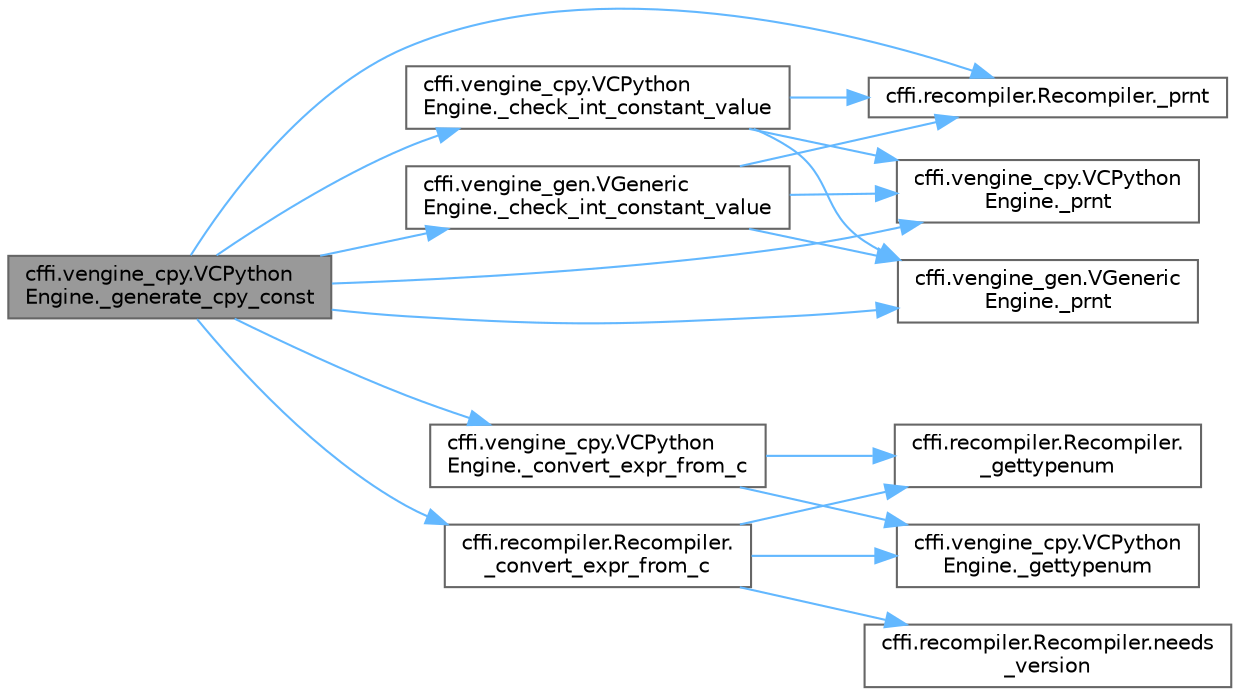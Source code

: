 digraph "cffi.vengine_cpy.VCPythonEngine._generate_cpy_const"
{
 // LATEX_PDF_SIZE
  bgcolor="transparent";
  edge [fontname=Helvetica,fontsize=10,labelfontname=Helvetica,labelfontsize=10];
  node [fontname=Helvetica,fontsize=10,shape=box,height=0.2,width=0.4];
  rankdir="LR";
  Node1 [id="Node000001",label="cffi.vengine_cpy.VCPython\lEngine._generate_cpy_const",height=0.2,width=0.4,color="gray40", fillcolor="grey60", style="filled", fontcolor="black",tooltip=" "];
  Node1 -> Node2 [id="edge1_Node000001_Node000002",color="steelblue1",style="solid",tooltip=" "];
  Node2 [id="Node000002",label="cffi.vengine_cpy.VCPython\lEngine._check_int_constant_value",height=0.2,width=0.4,color="grey40", fillcolor="white", style="filled",URL="$classcffi_1_1vengine__cpy_1_1_v_c_python_engine.html#abe739a793b6da11582b0f35837d5931b",tooltip=" "];
  Node2 -> Node3 [id="edge2_Node000002_Node000003",color="steelblue1",style="solid",tooltip=" "];
  Node3 [id="Node000003",label="cffi.recompiler.Recompiler._prnt",height=0.2,width=0.4,color="grey40", fillcolor="white", style="filled",URL="$classcffi_1_1recompiler_1_1_recompiler.html#a4bc51658c589b1d81508d620854349dc",tooltip=" "];
  Node2 -> Node4 [id="edge3_Node000002_Node000004",color="steelblue1",style="solid",tooltip=" "];
  Node4 [id="Node000004",label="cffi.vengine_cpy.VCPython\lEngine._prnt",height=0.2,width=0.4,color="grey40", fillcolor="white", style="filled",URL="$classcffi_1_1vengine__cpy_1_1_v_c_python_engine.html#a46a8527d09d4ffe9d0da0a8bc6c48510",tooltip=" "];
  Node2 -> Node5 [id="edge4_Node000002_Node000005",color="steelblue1",style="solid",tooltip=" "];
  Node5 [id="Node000005",label="cffi.vengine_gen.VGeneric\lEngine._prnt",height=0.2,width=0.4,color="grey40", fillcolor="white", style="filled",URL="$classcffi_1_1vengine__gen_1_1_v_generic_engine.html#aacbff4fe06e1aa2976191c1c57f74923",tooltip=" "];
  Node1 -> Node6 [id="edge5_Node000001_Node000006",color="steelblue1",style="solid",tooltip=" "];
  Node6 [id="Node000006",label="cffi.vengine_gen.VGeneric\lEngine._check_int_constant_value",height=0.2,width=0.4,color="grey40", fillcolor="white", style="filled",URL="$classcffi_1_1vengine__gen_1_1_v_generic_engine.html#aa602fae6282a1b3ee67b87e029c79db7",tooltip=" "];
  Node6 -> Node3 [id="edge6_Node000006_Node000003",color="steelblue1",style="solid",tooltip=" "];
  Node6 -> Node4 [id="edge7_Node000006_Node000004",color="steelblue1",style="solid",tooltip=" "];
  Node6 -> Node5 [id="edge8_Node000006_Node000005",color="steelblue1",style="solid",tooltip=" "];
  Node1 -> Node7 [id="edge9_Node000001_Node000007",color="steelblue1",style="solid",tooltip=" "];
  Node7 [id="Node000007",label="cffi.recompiler.Recompiler.\l_convert_expr_from_c",height=0.2,width=0.4,color="grey40", fillcolor="white", style="filled",URL="$classcffi_1_1recompiler_1_1_recompiler.html#af15a143c4bf1753fb2e129e602fa1f40",tooltip=" "];
  Node7 -> Node8 [id="edge10_Node000007_Node000008",color="steelblue1",style="solid",tooltip=" "];
  Node8 [id="Node000008",label="cffi.recompiler.Recompiler.\l_gettypenum",height=0.2,width=0.4,color="grey40", fillcolor="white", style="filled",URL="$classcffi_1_1recompiler_1_1_recompiler.html#a656d1d7684c473d72d3f242318409986",tooltip=" "];
  Node7 -> Node9 [id="edge11_Node000007_Node000009",color="steelblue1",style="solid",tooltip=" "];
  Node9 [id="Node000009",label="cffi.vengine_cpy.VCPython\lEngine._gettypenum",height=0.2,width=0.4,color="grey40", fillcolor="white", style="filled",URL="$classcffi_1_1vengine__cpy_1_1_v_c_python_engine.html#af68d3631d601c2907cc45b4e81297585",tooltip=" "];
  Node7 -> Node10 [id="edge12_Node000007_Node000010",color="steelblue1",style="solid",tooltip=" "];
  Node10 [id="Node000010",label="cffi.recompiler.Recompiler.needs\l_version",height=0.2,width=0.4,color="grey40", fillcolor="white", style="filled",URL="$classcffi_1_1recompiler_1_1_recompiler.html#a86c0c08b1a00dbe0ab384895b34b7804",tooltip=" "];
  Node1 -> Node11 [id="edge13_Node000001_Node000011",color="steelblue1",style="solid",tooltip=" "];
  Node11 [id="Node000011",label="cffi.vengine_cpy.VCPython\lEngine._convert_expr_from_c",height=0.2,width=0.4,color="grey40", fillcolor="white", style="filled",URL="$classcffi_1_1vengine__cpy_1_1_v_c_python_engine.html#a58c64a2ed8e1428415fdabbd558b94d4",tooltip=" "];
  Node11 -> Node8 [id="edge14_Node000011_Node000008",color="steelblue1",style="solid",tooltip=" "];
  Node11 -> Node9 [id="edge15_Node000011_Node000009",color="steelblue1",style="solid",tooltip=" "];
  Node1 -> Node3 [id="edge16_Node000001_Node000003",color="steelblue1",style="solid",tooltip=" "];
  Node1 -> Node4 [id="edge17_Node000001_Node000004",color="steelblue1",style="solid",tooltip=" "];
  Node1 -> Node5 [id="edge18_Node000001_Node000005",color="steelblue1",style="solid",tooltip=" "];
}
